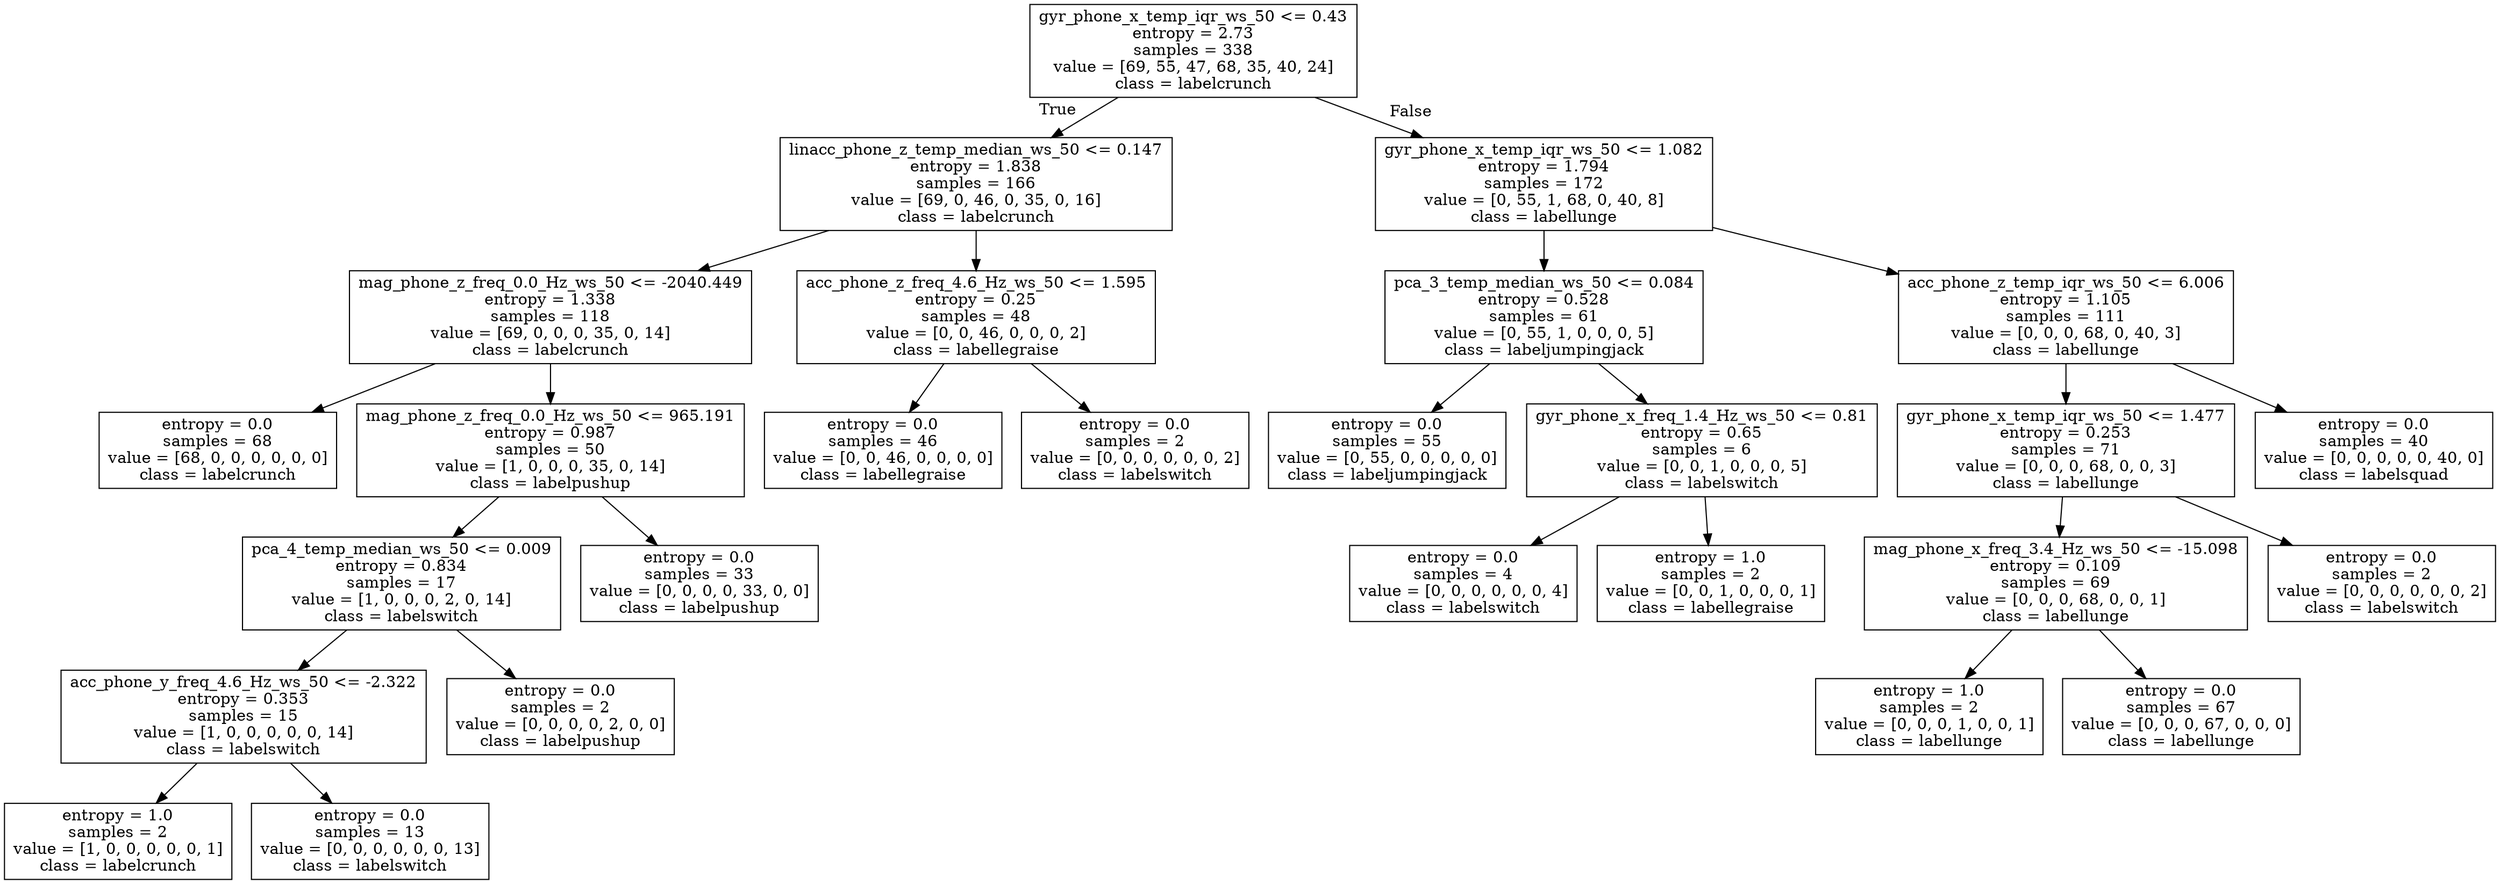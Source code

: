 digraph Tree {
node [shape=box] ;
0 [label="gyr_phone_x_temp_iqr_ws_50 <= 0.43\nentropy = 2.73\nsamples = 338\nvalue = [69, 55, 47, 68, 35, 40, 24]\nclass = labelcrunch"] ;
1 [label="linacc_phone_z_temp_median_ws_50 <= 0.147\nentropy = 1.838\nsamples = 166\nvalue = [69, 0, 46, 0, 35, 0, 16]\nclass = labelcrunch"] ;
0 -> 1 [labeldistance=2.5, labelangle=45, headlabel="True"] ;
2 [label="mag_phone_z_freq_0.0_Hz_ws_50 <= -2040.449\nentropy = 1.338\nsamples = 118\nvalue = [69, 0, 0, 0, 35, 0, 14]\nclass = labelcrunch"] ;
1 -> 2 ;
3 [label="entropy = 0.0\nsamples = 68\nvalue = [68, 0, 0, 0, 0, 0, 0]\nclass = labelcrunch"] ;
2 -> 3 ;
4 [label="mag_phone_z_freq_0.0_Hz_ws_50 <= 965.191\nentropy = 0.987\nsamples = 50\nvalue = [1, 0, 0, 0, 35, 0, 14]\nclass = labelpushup"] ;
2 -> 4 ;
5 [label="pca_4_temp_median_ws_50 <= 0.009\nentropy = 0.834\nsamples = 17\nvalue = [1, 0, 0, 0, 2, 0, 14]\nclass = labelswitch"] ;
4 -> 5 ;
6 [label="acc_phone_y_freq_4.6_Hz_ws_50 <= -2.322\nentropy = 0.353\nsamples = 15\nvalue = [1, 0, 0, 0, 0, 0, 14]\nclass = labelswitch"] ;
5 -> 6 ;
7 [label="entropy = 1.0\nsamples = 2\nvalue = [1, 0, 0, 0, 0, 0, 1]\nclass = labelcrunch"] ;
6 -> 7 ;
8 [label="entropy = 0.0\nsamples = 13\nvalue = [0, 0, 0, 0, 0, 0, 13]\nclass = labelswitch"] ;
6 -> 8 ;
9 [label="entropy = 0.0\nsamples = 2\nvalue = [0, 0, 0, 0, 2, 0, 0]\nclass = labelpushup"] ;
5 -> 9 ;
10 [label="entropy = 0.0\nsamples = 33\nvalue = [0, 0, 0, 0, 33, 0, 0]\nclass = labelpushup"] ;
4 -> 10 ;
11 [label="acc_phone_z_freq_4.6_Hz_ws_50 <= 1.595\nentropy = 0.25\nsamples = 48\nvalue = [0, 0, 46, 0, 0, 0, 2]\nclass = labellegraise"] ;
1 -> 11 ;
12 [label="entropy = 0.0\nsamples = 46\nvalue = [0, 0, 46, 0, 0, 0, 0]\nclass = labellegraise"] ;
11 -> 12 ;
13 [label="entropy = 0.0\nsamples = 2\nvalue = [0, 0, 0, 0, 0, 0, 2]\nclass = labelswitch"] ;
11 -> 13 ;
14 [label="gyr_phone_x_temp_iqr_ws_50 <= 1.082\nentropy = 1.794\nsamples = 172\nvalue = [0, 55, 1, 68, 0, 40, 8]\nclass = labellunge"] ;
0 -> 14 [labeldistance=2.5, labelangle=-45, headlabel="False"] ;
15 [label="pca_3_temp_median_ws_50 <= 0.084\nentropy = 0.528\nsamples = 61\nvalue = [0, 55, 1, 0, 0, 0, 5]\nclass = labeljumpingjack"] ;
14 -> 15 ;
16 [label="entropy = 0.0\nsamples = 55\nvalue = [0, 55, 0, 0, 0, 0, 0]\nclass = labeljumpingjack"] ;
15 -> 16 ;
17 [label="gyr_phone_x_freq_1.4_Hz_ws_50 <= 0.81\nentropy = 0.65\nsamples = 6\nvalue = [0, 0, 1, 0, 0, 0, 5]\nclass = labelswitch"] ;
15 -> 17 ;
18 [label="entropy = 0.0\nsamples = 4\nvalue = [0, 0, 0, 0, 0, 0, 4]\nclass = labelswitch"] ;
17 -> 18 ;
19 [label="entropy = 1.0\nsamples = 2\nvalue = [0, 0, 1, 0, 0, 0, 1]\nclass = labellegraise"] ;
17 -> 19 ;
20 [label="acc_phone_z_temp_iqr_ws_50 <= 6.006\nentropy = 1.105\nsamples = 111\nvalue = [0, 0, 0, 68, 0, 40, 3]\nclass = labellunge"] ;
14 -> 20 ;
21 [label="gyr_phone_x_temp_iqr_ws_50 <= 1.477\nentropy = 0.253\nsamples = 71\nvalue = [0, 0, 0, 68, 0, 0, 3]\nclass = labellunge"] ;
20 -> 21 ;
22 [label="mag_phone_x_freq_3.4_Hz_ws_50 <= -15.098\nentropy = 0.109\nsamples = 69\nvalue = [0, 0, 0, 68, 0, 0, 1]\nclass = labellunge"] ;
21 -> 22 ;
23 [label="entropy = 1.0\nsamples = 2\nvalue = [0, 0, 0, 1, 0, 0, 1]\nclass = labellunge"] ;
22 -> 23 ;
24 [label="entropy = 0.0\nsamples = 67\nvalue = [0, 0, 0, 67, 0, 0, 0]\nclass = labellunge"] ;
22 -> 24 ;
25 [label="entropy = 0.0\nsamples = 2\nvalue = [0, 0, 0, 0, 0, 0, 2]\nclass = labelswitch"] ;
21 -> 25 ;
26 [label="entropy = 0.0\nsamples = 40\nvalue = [0, 0, 0, 0, 0, 40, 0]\nclass = labelsquad"] ;
20 -> 26 ;
}